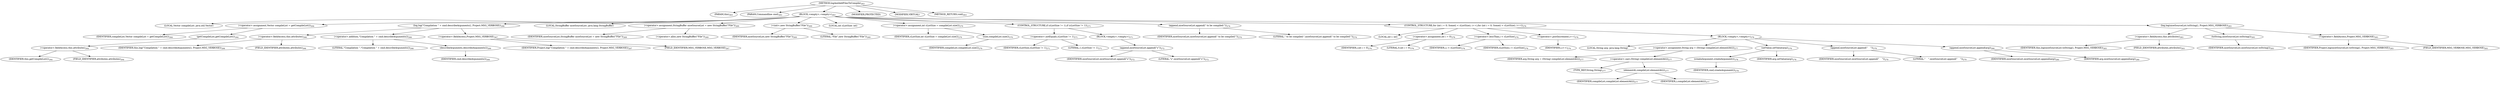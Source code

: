 digraph "logAndAddFilesToCompile" {  
"544" [label = <(METHOD,logAndAddFilesToCompile)<SUB>263</SUB>> ]
"545" [label = <(PARAM,this)<SUB>263</SUB>> ]
"546" [label = <(PARAM,Commandline cmd)<SUB>263</SUB>> ]
"547" [label = <(BLOCK,&lt;empty&gt;,&lt;empty&gt;)<SUB>263</SUB>> ]
"548" [label = <(LOCAL,Vector compileList: java.util.Vector)> ]
"549" [label = <(&lt;operator&gt;.assignment,Vector compileList = getCompileList())<SUB>264</SUB>> ]
"550" [label = <(IDENTIFIER,compileList,Vector compileList = getCompileList())<SUB>264</SUB>> ]
"551" [label = <(getCompileList,getCompileList())<SUB>264</SUB>> ]
"552" [label = <(&lt;operator&gt;.fieldAccess,this.attributes)<SUB>264</SUB>> ]
"553" [label = <(IDENTIFIER,this,getCompileList())<SUB>264</SUB>> ]
"554" [label = <(FIELD_IDENTIFIER,attributes,attributes)<SUB>264</SUB>> ]
"555" [label = <(log,log(&quot;Compilation &quot; + cmd.describeArguments(), Project.MSG_VERBOSE))<SUB>266</SUB>> ]
"556" [label = <(&lt;operator&gt;.fieldAccess,this.attributes)<SUB>266</SUB>> ]
"557" [label = <(IDENTIFIER,this,log(&quot;Compilation &quot; + cmd.describeArguments(), Project.MSG_VERBOSE))<SUB>266</SUB>> ]
"558" [label = <(FIELD_IDENTIFIER,attributes,attributes)<SUB>266</SUB>> ]
"559" [label = <(&lt;operator&gt;.addition,&quot;Compilation &quot; + cmd.describeArguments())<SUB>266</SUB>> ]
"560" [label = <(LITERAL,&quot;Compilation &quot;,&quot;Compilation &quot; + cmd.describeArguments())<SUB>266</SUB>> ]
"561" [label = <(describeArguments,describeArguments())<SUB>266</SUB>> ]
"562" [label = <(IDENTIFIER,cmd,describeArguments())<SUB>266</SUB>> ]
"563" [label = <(&lt;operator&gt;.fieldAccess,Project.MSG_VERBOSE)<SUB>267</SUB>> ]
"564" [label = <(IDENTIFIER,Project,log(&quot;Compilation &quot; + cmd.describeArguments(), Project.MSG_VERBOSE))<SUB>267</SUB>> ]
"565" [label = <(FIELD_IDENTIFIER,MSG_VERBOSE,MSG_VERBOSE)<SUB>267</SUB>> ]
"21" [label = <(LOCAL,StringBuffer niceSourceList: java.lang.StringBuffer)> ]
"566" [label = <(&lt;operator&gt;.assignment,StringBuffer niceSourceList = new StringBuffer(&quot;File&quot;))<SUB>269</SUB>> ]
"567" [label = <(IDENTIFIER,niceSourceList,StringBuffer niceSourceList = new StringBuffer(&quot;File&quot;))<SUB>269</SUB>> ]
"568" [label = <(&lt;operator&gt;.alloc,new StringBuffer(&quot;File&quot;))<SUB>269</SUB>> ]
"569" [label = <(&lt;init&gt;,new StringBuffer(&quot;File&quot;))<SUB>269</SUB>> ]
"20" [label = <(IDENTIFIER,niceSourceList,new StringBuffer(&quot;File&quot;))<SUB>269</SUB>> ]
"570" [label = <(LITERAL,&quot;File&quot;,new StringBuffer(&quot;File&quot;))<SUB>269</SUB>> ]
"571" [label = <(LOCAL,int cListSize: int)> ]
"572" [label = <(&lt;operator&gt;.assignment,int cListSize = compileList.size())<SUB>270</SUB>> ]
"573" [label = <(IDENTIFIER,cListSize,int cListSize = compileList.size())<SUB>270</SUB>> ]
"574" [label = <(size,compileList.size())<SUB>270</SUB>> ]
"575" [label = <(IDENTIFIER,compileList,compileList.size())<SUB>270</SUB>> ]
"576" [label = <(CONTROL_STRUCTURE,if (cListSize != 1),if (cListSize != 1))<SUB>271</SUB>> ]
"577" [label = <(&lt;operator&gt;.notEquals,cListSize != 1)<SUB>271</SUB>> ]
"578" [label = <(IDENTIFIER,cListSize,cListSize != 1)<SUB>271</SUB>> ]
"579" [label = <(LITERAL,1,cListSize != 1)<SUB>271</SUB>> ]
"580" [label = <(BLOCK,&lt;empty&gt;,&lt;empty&gt;)<SUB>271</SUB>> ]
"581" [label = <(append,niceSourceList.append(&quot;s&quot;))<SUB>272</SUB>> ]
"582" [label = <(IDENTIFIER,niceSourceList,niceSourceList.append(&quot;s&quot;))<SUB>272</SUB>> ]
"583" [label = <(LITERAL,&quot;s&quot;,niceSourceList.append(&quot;s&quot;))<SUB>272</SUB>> ]
"584" [label = <(append,niceSourceList.append(&quot; to be compiled:&quot;))<SUB>274</SUB>> ]
"585" [label = <(IDENTIFIER,niceSourceList,niceSourceList.append(&quot; to be compiled:&quot;))<SUB>274</SUB>> ]
"586" [label = <(LITERAL,&quot; to be compiled:&quot;,niceSourceList.append(&quot; to be compiled:&quot;))<SUB>274</SUB>> ]
"587" [label = <(CONTROL_STRUCTURE,for (int i = 0; Some(i &lt; cListSize); i++),for (int i = 0; Some(i &lt; cListSize); i++))<SUB>276</SUB>> ]
"588" [label = <(LOCAL,int i: int)> ]
"589" [label = <(&lt;operator&gt;.assignment,int i = 0)<SUB>276</SUB>> ]
"590" [label = <(IDENTIFIER,i,int i = 0)<SUB>276</SUB>> ]
"591" [label = <(LITERAL,0,int i = 0)<SUB>276</SUB>> ]
"592" [label = <(&lt;operator&gt;.lessThan,i &lt; cListSize)<SUB>276</SUB>> ]
"593" [label = <(IDENTIFIER,i,i &lt; cListSize)<SUB>276</SUB>> ]
"594" [label = <(IDENTIFIER,cListSize,i &lt; cListSize)<SUB>276</SUB>> ]
"595" [label = <(&lt;operator&gt;.postIncrement,i++)<SUB>276</SUB>> ]
"596" [label = <(IDENTIFIER,i,i++)<SUB>276</SUB>> ]
"597" [label = <(BLOCK,&lt;empty&gt;,&lt;empty&gt;)<SUB>276</SUB>> ]
"598" [label = <(LOCAL,String arg: java.lang.String)> ]
"599" [label = <(&lt;operator&gt;.assignment,String arg = (String) compileList.elementAt(i))<SUB>277</SUB>> ]
"600" [label = <(IDENTIFIER,arg,String arg = (String) compileList.elementAt(i))<SUB>277</SUB>> ]
"601" [label = <(&lt;operator&gt;.cast,(String) compileList.elementAt(i))<SUB>277</SUB>> ]
"602" [label = <(TYPE_REF,String,String)<SUB>277</SUB>> ]
"603" [label = <(elementAt,compileList.elementAt(i))<SUB>277</SUB>> ]
"604" [label = <(IDENTIFIER,compileList,compileList.elementAt(i))<SUB>277</SUB>> ]
"605" [label = <(IDENTIFIER,i,compileList.elementAt(i))<SUB>277</SUB>> ]
"606" [label = <(setValue,setValue(arg))<SUB>278</SUB>> ]
"607" [label = <(createArgument,createArgument())<SUB>278</SUB>> ]
"608" [label = <(IDENTIFIER,cmd,createArgument())<SUB>278</SUB>> ]
"609" [label = <(IDENTIFIER,arg,setValue(arg))<SUB>278</SUB>> ]
"610" [label = <(append,niceSourceList.append(&quot;    &quot;))<SUB>279</SUB>> ]
"611" [label = <(IDENTIFIER,niceSourceList,niceSourceList.append(&quot;    &quot;))<SUB>279</SUB>> ]
"612" [label = <(LITERAL,&quot;    &quot;,niceSourceList.append(&quot;    &quot;))<SUB>279</SUB>> ]
"613" [label = <(append,niceSourceList.append(arg))<SUB>280</SUB>> ]
"614" [label = <(IDENTIFIER,niceSourceList,niceSourceList.append(arg))<SUB>280</SUB>> ]
"615" [label = <(IDENTIFIER,arg,niceSourceList.append(arg))<SUB>280</SUB>> ]
"616" [label = <(log,log(niceSourceList.toString(), Project.MSG_VERBOSE))<SUB>283</SUB>> ]
"617" [label = <(&lt;operator&gt;.fieldAccess,this.attributes)<SUB>283</SUB>> ]
"618" [label = <(IDENTIFIER,this,log(niceSourceList.toString(), Project.MSG_VERBOSE))<SUB>283</SUB>> ]
"619" [label = <(FIELD_IDENTIFIER,attributes,attributes)<SUB>283</SUB>> ]
"620" [label = <(toString,niceSourceList.toString())<SUB>283</SUB>> ]
"621" [label = <(IDENTIFIER,niceSourceList,niceSourceList.toString())<SUB>283</SUB>> ]
"622" [label = <(&lt;operator&gt;.fieldAccess,Project.MSG_VERBOSE)<SUB>283</SUB>> ]
"623" [label = <(IDENTIFIER,Project,log(niceSourceList.toString(), Project.MSG_VERBOSE))<SUB>283</SUB>> ]
"624" [label = <(FIELD_IDENTIFIER,MSG_VERBOSE,MSG_VERBOSE)<SUB>283</SUB>> ]
"625" [label = <(MODIFIER,PROTECTED)> ]
"626" [label = <(MODIFIER,VIRTUAL)> ]
"627" [label = <(METHOD_RETURN,void)<SUB>263</SUB>> ]
  "544" -> "545" 
  "544" -> "546" 
  "544" -> "547" 
  "544" -> "625" 
  "544" -> "626" 
  "544" -> "627" 
  "547" -> "548" 
  "547" -> "549" 
  "547" -> "555" 
  "547" -> "21" 
  "547" -> "566" 
  "547" -> "569" 
  "547" -> "571" 
  "547" -> "572" 
  "547" -> "576" 
  "547" -> "584" 
  "547" -> "587" 
  "547" -> "616" 
  "549" -> "550" 
  "549" -> "551" 
  "551" -> "552" 
  "552" -> "553" 
  "552" -> "554" 
  "555" -> "556" 
  "555" -> "559" 
  "555" -> "563" 
  "556" -> "557" 
  "556" -> "558" 
  "559" -> "560" 
  "559" -> "561" 
  "561" -> "562" 
  "563" -> "564" 
  "563" -> "565" 
  "566" -> "567" 
  "566" -> "568" 
  "569" -> "20" 
  "569" -> "570" 
  "572" -> "573" 
  "572" -> "574" 
  "574" -> "575" 
  "576" -> "577" 
  "576" -> "580" 
  "577" -> "578" 
  "577" -> "579" 
  "580" -> "581" 
  "581" -> "582" 
  "581" -> "583" 
  "584" -> "585" 
  "584" -> "586" 
  "587" -> "588" 
  "587" -> "589" 
  "587" -> "592" 
  "587" -> "595" 
  "587" -> "597" 
  "589" -> "590" 
  "589" -> "591" 
  "592" -> "593" 
  "592" -> "594" 
  "595" -> "596" 
  "597" -> "598" 
  "597" -> "599" 
  "597" -> "606" 
  "597" -> "610" 
  "597" -> "613" 
  "599" -> "600" 
  "599" -> "601" 
  "601" -> "602" 
  "601" -> "603" 
  "603" -> "604" 
  "603" -> "605" 
  "606" -> "607" 
  "606" -> "609" 
  "607" -> "608" 
  "610" -> "611" 
  "610" -> "612" 
  "613" -> "614" 
  "613" -> "615" 
  "616" -> "617" 
  "616" -> "620" 
  "616" -> "622" 
  "617" -> "618" 
  "617" -> "619" 
  "620" -> "621" 
  "622" -> "623" 
  "622" -> "624" 
}
